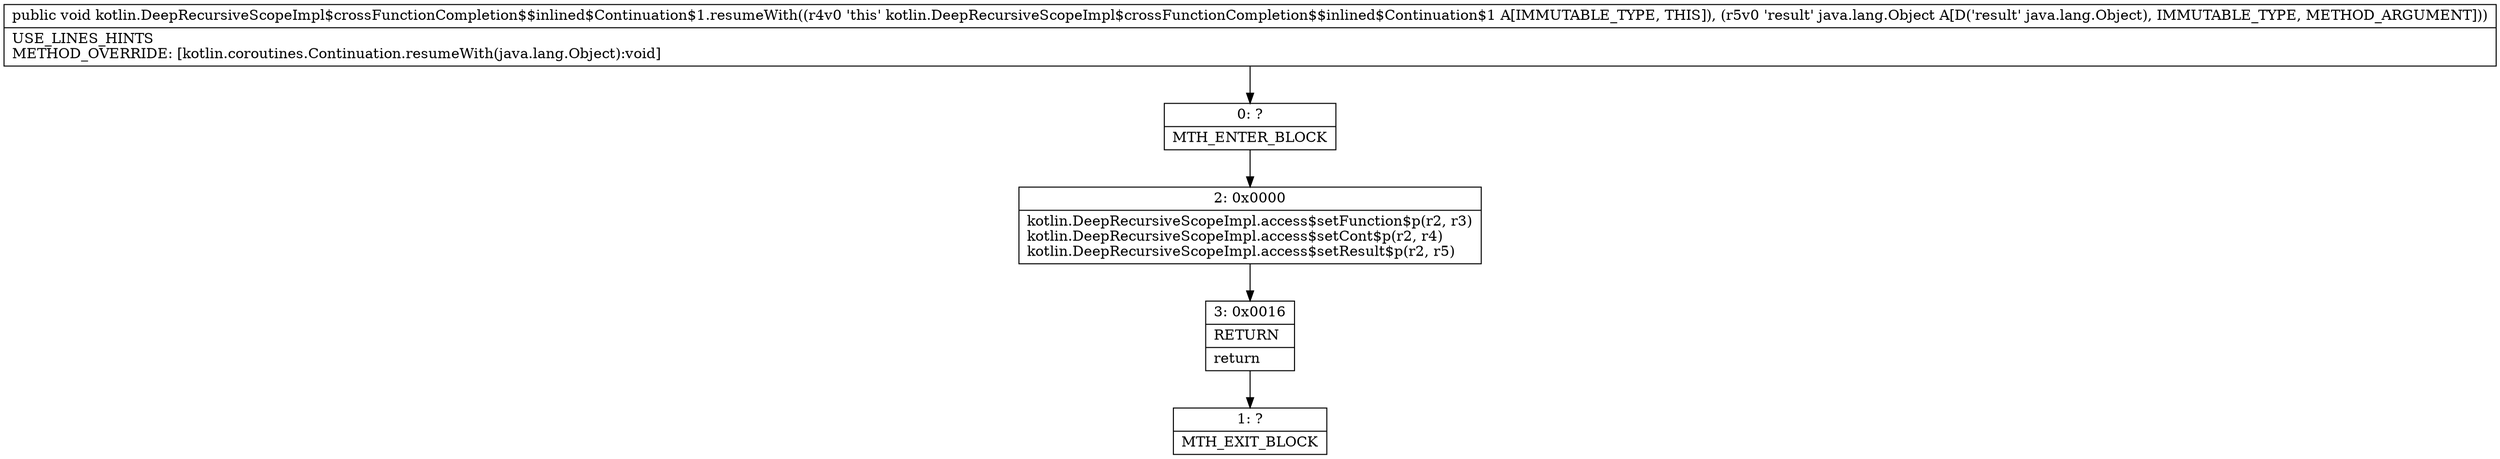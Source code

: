 digraph "CFG forkotlin.DeepRecursiveScopeImpl$crossFunctionCompletion$$inlined$Continuation$1.resumeWith(Ljava\/lang\/Object;)V" {
Node_0 [shape=record,label="{0\:\ ?|MTH_ENTER_BLOCK\l}"];
Node_2 [shape=record,label="{2\:\ 0x0000|kotlin.DeepRecursiveScopeImpl.access$setFunction$p(r2, r3)\lkotlin.DeepRecursiveScopeImpl.access$setCont$p(r2, r4)\lkotlin.DeepRecursiveScopeImpl.access$setResult$p(r2, r5)\l}"];
Node_3 [shape=record,label="{3\:\ 0x0016|RETURN\l|return\l}"];
Node_1 [shape=record,label="{1\:\ ?|MTH_EXIT_BLOCK\l}"];
MethodNode[shape=record,label="{public void kotlin.DeepRecursiveScopeImpl$crossFunctionCompletion$$inlined$Continuation$1.resumeWith((r4v0 'this' kotlin.DeepRecursiveScopeImpl$crossFunctionCompletion$$inlined$Continuation$1 A[IMMUTABLE_TYPE, THIS]), (r5v0 'result' java.lang.Object A[D('result' java.lang.Object), IMMUTABLE_TYPE, METHOD_ARGUMENT]))  | USE_LINES_HINTS\lMETHOD_OVERRIDE: [kotlin.coroutines.Continuation.resumeWith(java.lang.Object):void]\l}"];
MethodNode -> Node_0;Node_0 -> Node_2;
Node_2 -> Node_3;
Node_3 -> Node_1;
}


